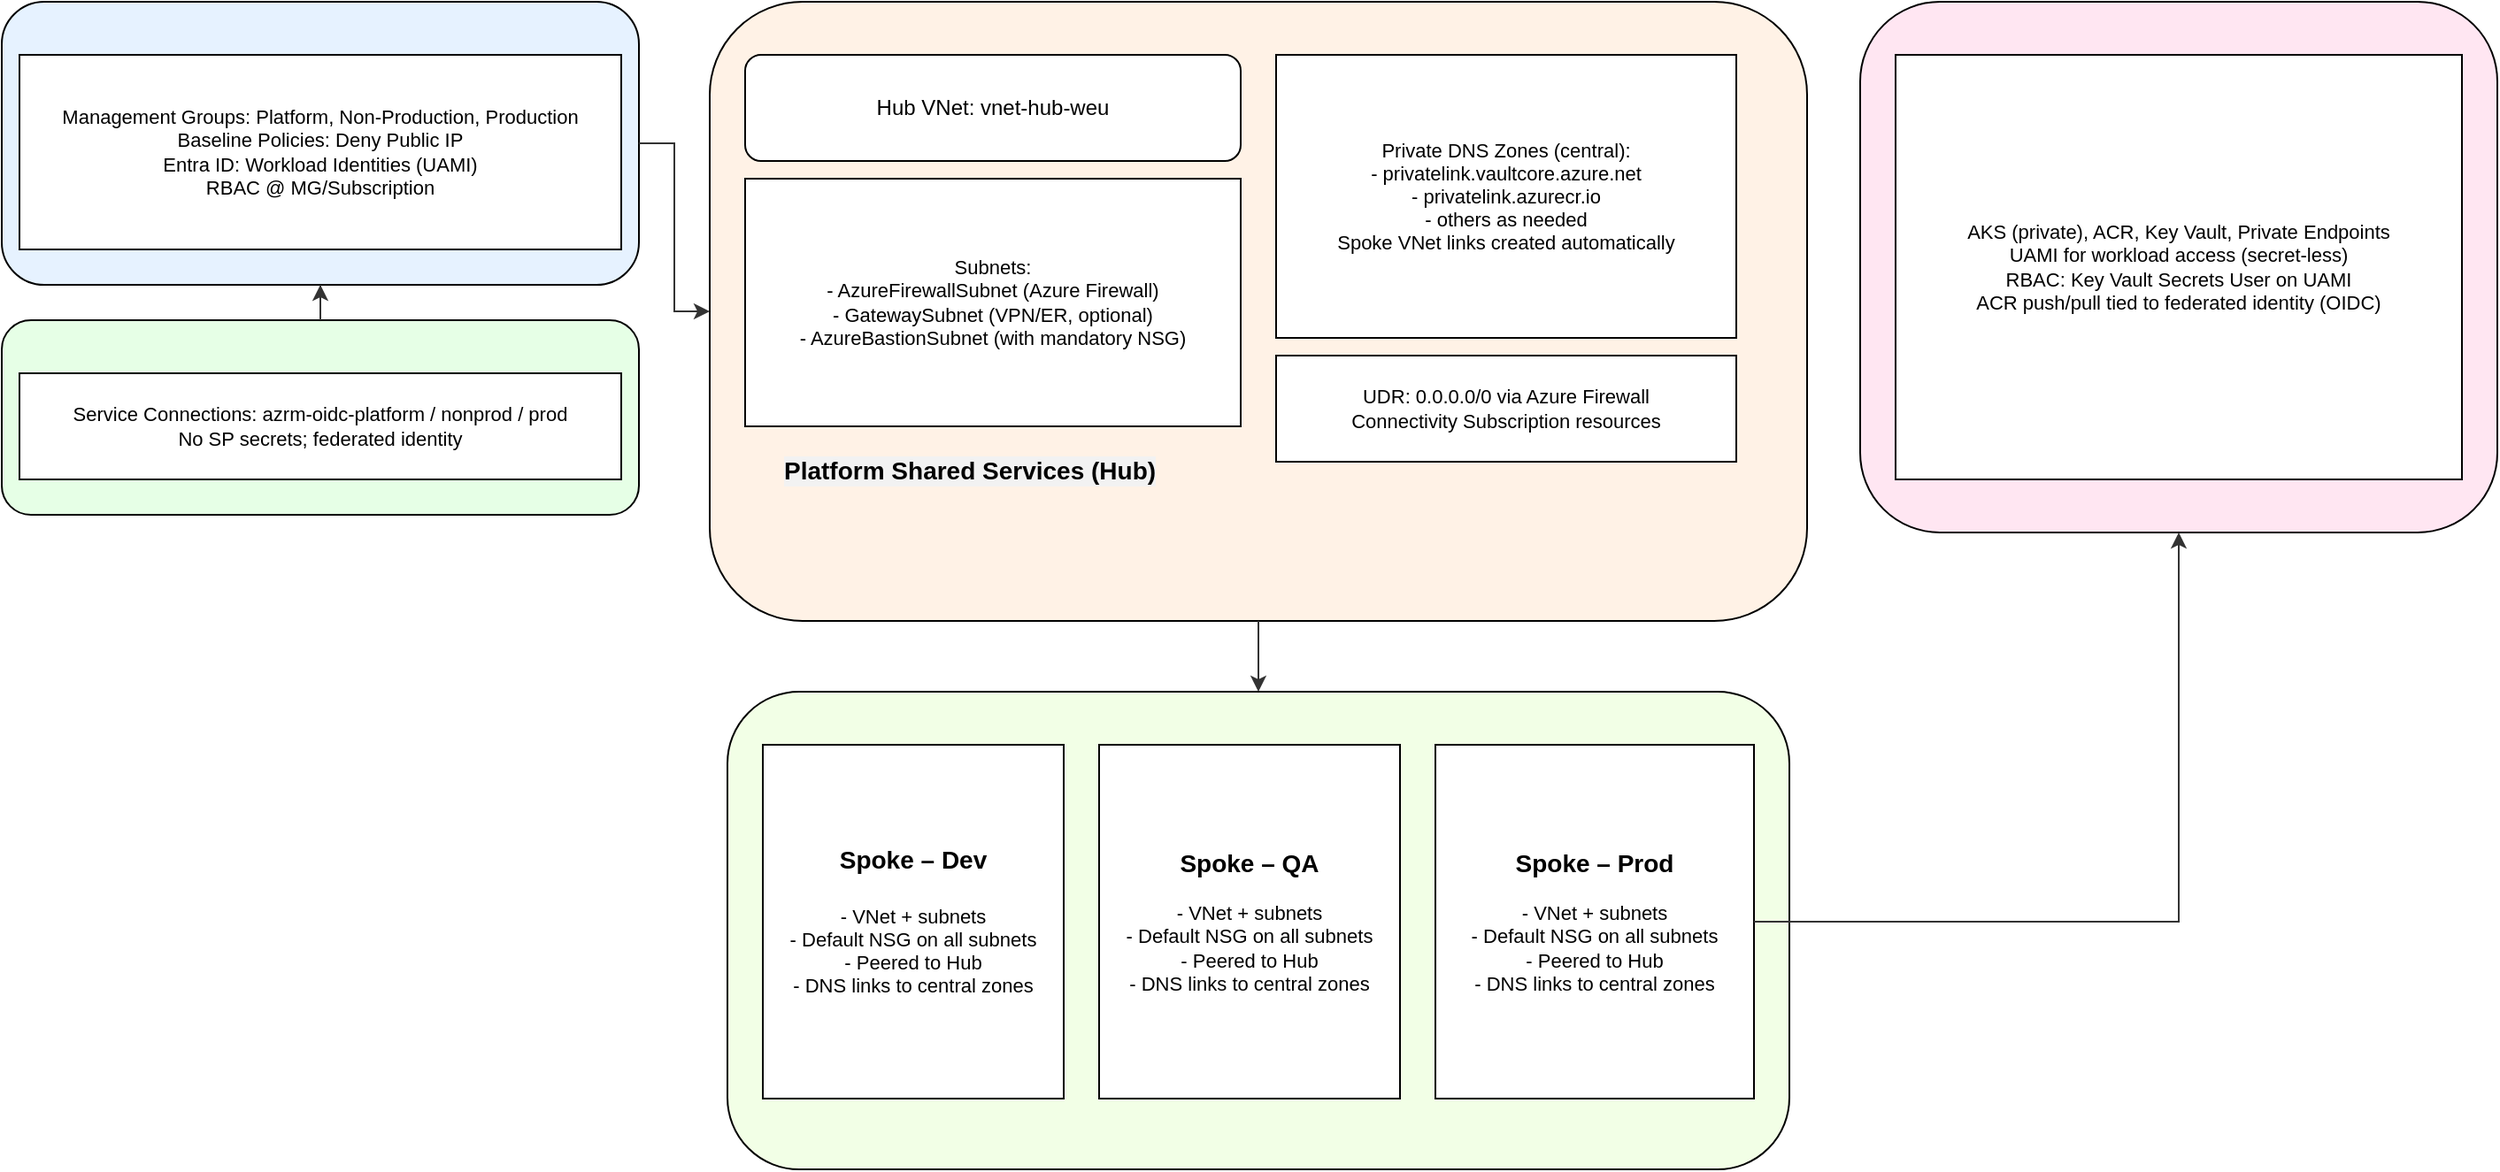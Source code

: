 <mxfile version="28.2.8">
  <diagram name="Azure Landing Zone – Zero Trust" id="0">
    <mxGraphModel dx="748" dy="518" grid="1" gridSize="10" guides="1" tooltips="1" connect="1" arrows="1" fold="1" page="1" pageScale="1" pageWidth="1654" pageHeight="1169" math="0" shadow="0" adaptiveColors="none">
      <root>
        <mxCell id="0" />
        <mxCell id="1" parent="0" />
        <mxCell id="gov" value="Governance &amp; Identity" style="rounded=1;fillColor=#E6F2FF;fontSize=14;fontStyle=1;whiteSpace=wrap;html=1;" parent="1" vertex="1">
          <mxGeometry x="20" y="20" width="360" height="160" as="geometry" />
        </mxCell>
        <mxCell id="gov_items" value="Management Groups: Platform, Non-Production, Production&#xa;Baseline Policies: Deny Public IP&#xa;Entra ID: Workload Identities (UAMI)&#xa;RBAC @ MG/Subscription" style="rounded=0;fillColor=#FFFFFF;fontSize=11;whiteSpace=wrap;html=1;" parent="gov" vertex="1">
          <mxGeometry x="10" y="30" width="340" height="110" as="geometry" />
        </mxCell>
        <mxCell id="cicd" value="Azure DevOps Pipeline (OIDC – Secret-less)" style="rounded=1;fillColor=#E6FFE6;fontSize=14;fontStyle=1;whiteSpace=wrap;html=1;" parent="1" vertex="1">
          <mxGeometry x="20" y="200" width="360" height="110" as="geometry" />
        </mxCell>
        <mxCell id="cicd_items" value="Service Connections: azrm-oidc-platform / nonprod / prod&#xa;No SP secrets; federated identity" style="rounded=0;fillColor=#FFFFFF;fontSize=11;whiteSpace=wrap;html=1;" parent="cicd" vertex="1">
          <mxGeometry x="10" y="30" width="340" height="60" as="geometry" />
        </mxCell>
        <mxCell id="hub" value="" style="rounded=1;fillColor=#FFF2E6;fontSize=14;fontStyle=1;whiteSpace=wrap;html=1;" parent="1" vertex="1">
          <mxGeometry x="420" y="20" width="620" height="350" as="geometry" />
        </mxCell>
        <mxCell id="hub_vnet" value="Hub VNet: vnet-hub-weu" style="rounded=1;fillColor=#FFFFFF;fontSize=12;whiteSpace=wrap;html=1;" parent="hub" vertex="1">
          <mxGeometry x="20" y="30" width="280" height="60" as="geometry" />
        </mxCell>
        <mxCell id="hub_subnets" value="Subnets:&#xa;- AzureFirewallSubnet (Azure Firewall)&#xa;- GatewaySubnet (VPN/ER, optional)&#xa;- AzureBastionSubnet (with mandatory NSG)" style="rounded=0;fillColor=#FFFFFF;fontSize=11;whiteSpace=wrap;html=1;" parent="hub" vertex="1">
          <mxGeometry x="20" y="100" width="280" height="140" as="geometry" />
        </mxCell>
        <mxCell id="hub_dns" value="Private DNS Zones (central):&#xa;- privatelink.vaultcore.azure.net&#xa;- privatelink.azurecr.io&#xa;- others as needed&#xa;Spoke VNet links created automatically" style="rounded=0;fillColor=#FFFFFF;fontSize=11;whiteSpace=wrap;html=1;" parent="hub" vertex="1">
          <mxGeometry x="320" y="30" width="260" height="160" as="geometry" />
        </mxCell>
        <mxCell id="hub_notes" value="UDR: 0.0.0.0/0 via Azure Firewall&#xa;Connectivity Subscription resources" style="rounded=0;fillColor=#FFFFFF;fontSize=11;whiteSpace=wrap;html=1;" parent="hub" vertex="1">
          <mxGeometry x="320" y="200" width="260" height="60" as="geometry" />
        </mxCell>
        <mxCell id="qK4hYUC7DdoMwfUFOLQs-1" value="&lt;span style=&quot;color: rgb(0, 0, 0); font-family: Helvetica; font-size: 14px; font-style: normal; font-variant-ligatures: normal; font-variant-caps: normal; font-weight: 700; letter-spacing: normal; orphans: 2; text-align: center; text-indent: 0px; text-transform: none; widows: 2; word-spacing: 0px; -webkit-text-stroke-width: 0px; white-space: normal; text-decoration-thickness: initial; text-decoration-style: initial; text-decoration-color: initial; float: none; display: inline !important;&quot;&gt;Platform Shared Services (Hub)&lt;/span&gt;" style="text;whiteSpace=wrap;html=1;labelBackgroundColor=#F2F2F2;" vertex="1" parent="hub">
          <mxGeometry x="40" y="250" width="240" height="40" as="geometry" />
        </mxCell>
        <mxCell id="spokes" value="Environment Spokes" style="rounded=1;fillColor=#F2FFE6;fontSize=14;fontStyle=1;whiteSpace=wrap;html=1;" parent="1" vertex="1">
          <mxGeometry x="430" y="410" width="600" height="270" as="geometry" />
        </mxCell>
        <mxCell id="spoke_dev" value="&lt;b&gt;&lt;font style=&quot;font-size: 14px;&quot;&gt;Spoke – Dev&lt;/font&gt;&lt;/b&gt;&lt;div&gt;&lt;span style=&quot;font-size: 14px;&quot;&gt;&lt;b&gt;&lt;br&gt;&lt;/b&gt;&lt;/span&gt;- VNet + subnets&lt;br&gt;- Default NSG on all subnets&lt;br&gt;- Peered to Hub&lt;br&gt;- DNS links to central zones&lt;/div&gt;" style="rounded=0;fillColor=#FFFFFF;fontSize=11;whiteSpace=wrap;html=1;" parent="spokes" vertex="1">
          <mxGeometry x="20" y="30" width="170" height="200" as="geometry" />
        </mxCell>
        <mxCell id="spoke_qa" value="&lt;b&gt;&lt;font style=&quot;font-size: 14px;&quot;&gt;Spoke – QA&lt;/font&gt;&lt;/b&gt;&lt;div&gt;&lt;br&gt;- VNet + subnets&lt;br&gt;- Default NSG on all subnets&lt;br&gt;- Peered to Hub&lt;br&gt;- DNS links to central zones&lt;/div&gt;" style="rounded=0;fillColor=#FFFFFF;fontSize=11;whiteSpace=wrap;html=1;" parent="spokes" vertex="1">
          <mxGeometry x="210" y="30" width="170" height="200" as="geometry" />
        </mxCell>
        <mxCell id="spoke_prod" value="&lt;b&gt;&lt;font style=&quot;font-size: 14px;&quot;&gt;Spoke – Prod&lt;/font&gt;&lt;/b&gt;&lt;div&gt;&lt;br&gt;- VNet + subnets&lt;br&gt;- Default NSG on all subnets&lt;br&gt;- Peered to Hub&lt;br&gt;- DNS links to central zones&lt;/div&gt;" style="rounded=0;fillColor=#FFFFFF;fontSize=11;whiteSpace=wrap;html=1;" parent="spokes" vertex="1">
          <mxGeometry x="400" y="30" width="180" height="200" as="geometry" />
        </mxCell>
        <mxCell id="prod_workload" value="Prod Workload Resources" style="rounded=1;fillColor=#FFE6F2;fontSize=13;fontStyle=1;whiteSpace=wrap;html=1;" parent="1" vertex="1">
          <mxGeometry x="1070" y="20" width="360" height="300" as="geometry" />
        </mxCell>
        <mxCell id="prod_items" value="AKS (private), ACR, Key Vault, Private Endpoints&#xa;UAMI for workload access (secret-less)&#xa;RBAC: Key Vault Secrets User on UAMI&#xa;ACR push/pull tied to federated identity (OIDC)" style="rounded=0;fillColor=#FFFFFF;fontSize=11;whiteSpace=wrap;html=1;" parent="prod_workload" vertex="1">
          <mxGeometry x="20" y="30" width="320" height="240" as="geometry" />
        </mxCell>
        <mxCell id="edge1" style="edgeStyle=orthogonalEdgeStyle;rounded=0;orthogonalLoop=1;jettySize=auto;html=1;strokeColor=#333333;" parent="1" source="cicd" target="gov" edge="1">
          <mxGeometry relative="1" as="geometry" />
        </mxCell>
        <mxCell id="edge2" style="edgeStyle=orthogonalEdgeStyle;rounded=0;orthogonalLoop=1;jettySize=auto;html=1;strokeColor=#333333;" parent="1" source="gov" target="hub" edge="1">
          <mxGeometry relative="1" as="geometry" />
        </mxCell>
        <mxCell id="edge3" style="edgeStyle=orthogonalEdgeStyle;rounded=0;orthogonalLoop=1;jettySize=auto;html=1;strokeColor=#333333;" parent="1" source="hub" target="spokes" edge="1">
          <mxGeometry relative="1" as="geometry" />
        </mxCell>
        <mxCell id="edge4" style="edgeStyle=orthogonalEdgeStyle;rounded=0;orthogonalLoop=1;jettySize=auto;html=1;strokeColor=#333333;" parent="1" source="spoke_prod" target="prod_workload" edge="1">
          <mxGeometry relative="1" as="geometry" />
        </mxCell>
      </root>
    </mxGraphModel>
  </diagram>
</mxfile>
